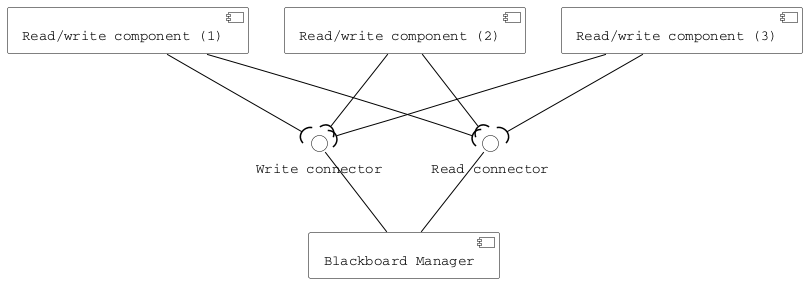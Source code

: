 @startuml

skinparam component {
    FontName Courier
    ArrowColor black
    BorderColor black
    BackgroundColor white
}

skinparam interface {
    FontName Courier
    BorderColor black
    BackgroundColor white
}

[Blackboard Manager] as bm

[Read/write component (1)] as c1
[Read/write component (2)] as c2
[Read/write component (3)] as c3

() "Read connector" as rc
() "Write connector" as wc

bm -up- rc
bm -up- wc

c1 --( rc
c1 --( wc
c2 --( rc
c2 --( wc
c3 --( rc
c3 --( wc

@enduml